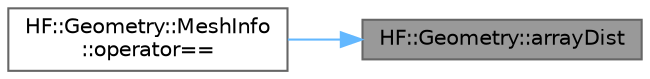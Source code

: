 digraph "HF::Geometry::arrayDist"
{
 // LATEX_PDF_SIZE
  bgcolor="transparent";
  edge [fontname=Helvetica,fontsize=10,labelfontname=Helvetica,labelfontsize=10];
  node [fontname=Helvetica,fontsize=10,shape=box,height=0.2,width=0.4];
  rankdir="RL";
  Node1 [label="HF::Geometry::arrayDist",height=0.2,width=0.4,color="gray40", fillcolor="grey60", style="filled", fontcolor="black",tooltip="Calculate the distance between from and to."];
  Node1 -> Node2 [dir="back",color="steelblue1",style="solid"];
  Node2 [label="HF::Geometry::MeshInfo\l::operator==",height=0.2,width=0.4,color="grey40", fillcolor="white", style="filled",URL="$a01351.html#a1f8f4ab434e4e32ea48656a9345fa9f3",tooltip="Compare the vertices of two MeshInfo objects."];
}
